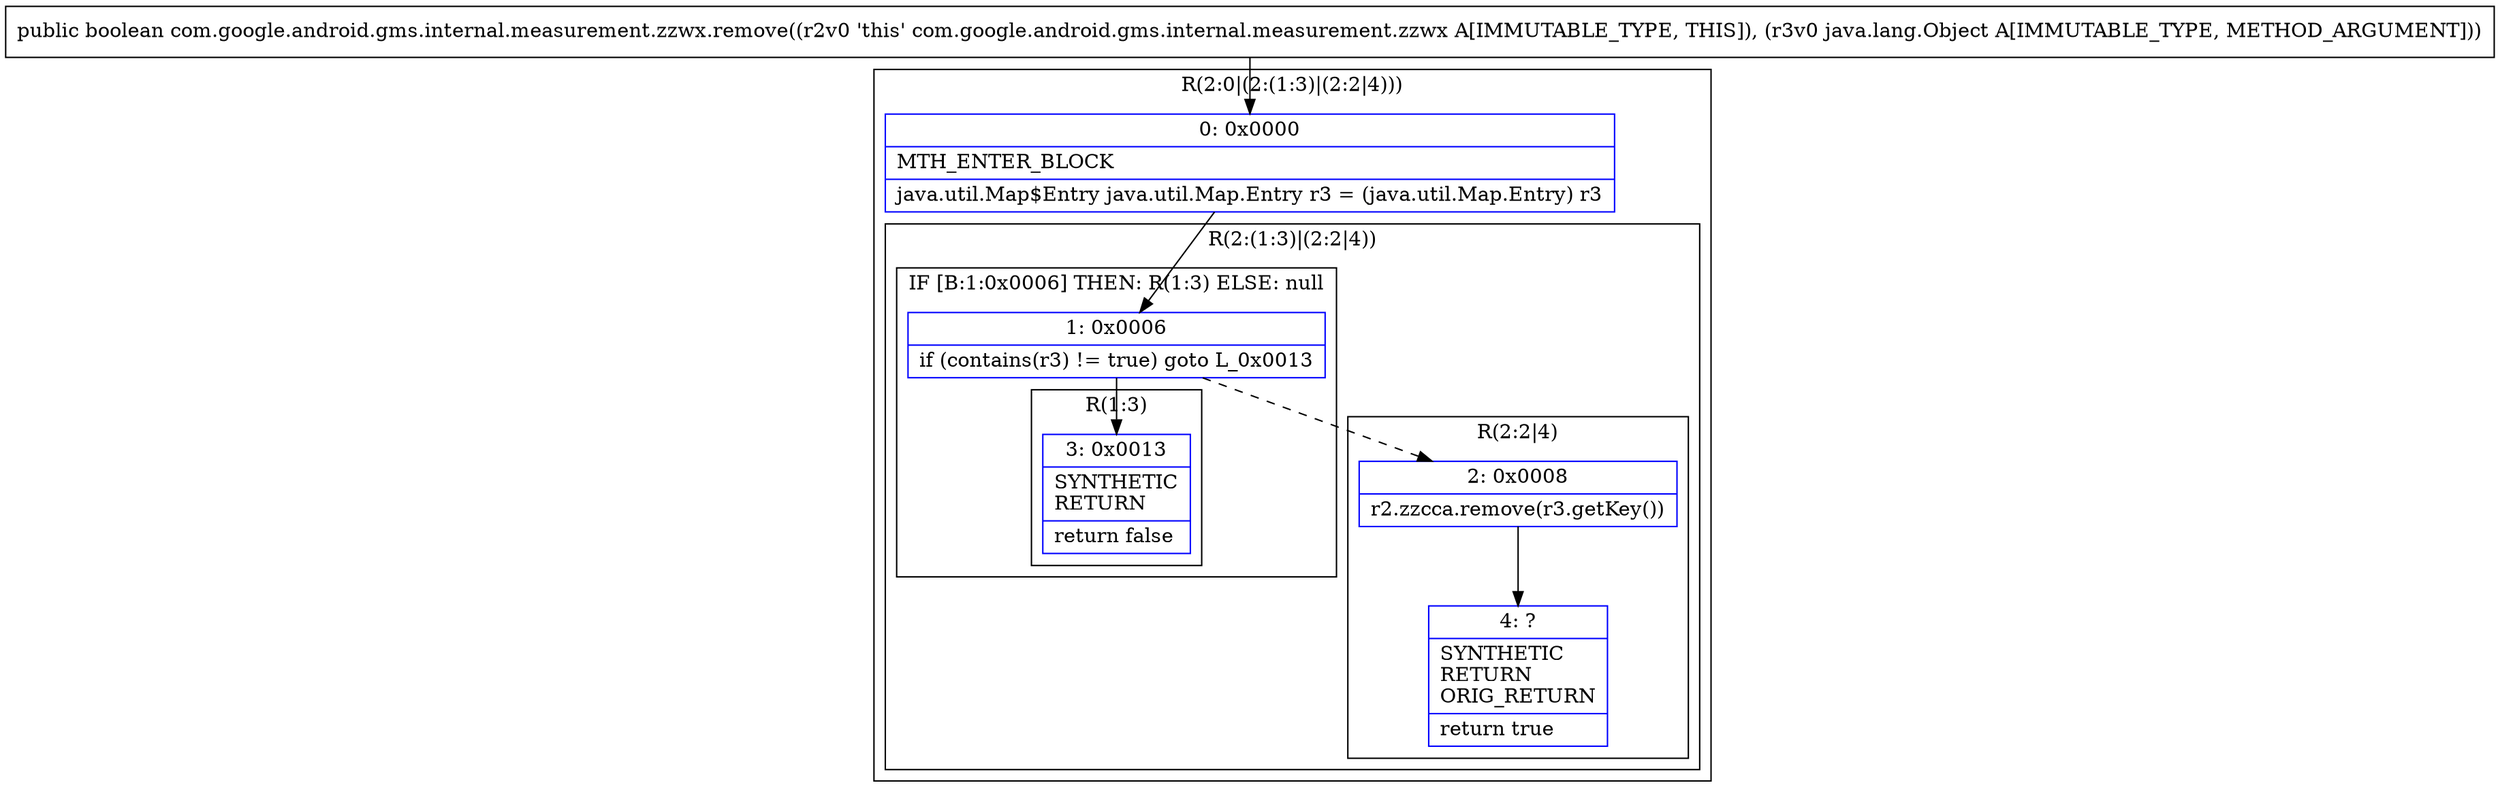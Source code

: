 digraph "CFG forcom.google.android.gms.internal.measurement.zzwx.remove(Ljava\/lang\/Object;)Z" {
subgraph cluster_Region_1440225749 {
label = "R(2:0|(2:(1:3)|(2:2|4)))";
node [shape=record,color=blue];
Node_0 [shape=record,label="{0\:\ 0x0000|MTH_ENTER_BLOCK\l|java.util.Map$Entry java.util.Map.Entry r3 = (java.util.Map.Entry) r3\l}"];
subgraph cluster_Region_8517922 {
label = "R(2:(1:3)|(2:2|4))";
node [shape=record,color=blue];
subgraph cluster_IfRegion_929623070 {
label = "IF [B:1:0x0006] THEN: R(1:3) ELSE: null";
node [shape=record,color=blue];
Node_1 [shape=record,label="{1\:\ 0x0006|if (contains(r3) != true) goto L_0x0013\l}"];
subgraph cluster_Region_1367196950 {
label = "R(1:3)";
node [shape=record,color=blue];
Node_3 [shape=record,label="{3\:\ 0x0013|SYNTHETIC\lRETURN\l|return false\l}"];
}
}
subgraph cluster_Region_340239819 {
label = "R(2:2|4)";
node [shape=record,color=blue];
Node_2 [shape=record,label="{2\:\ 0x0008|r2.zzcca.remove(r3.getKey())\l}"];
Node_4 [shape=record,label="{4\:\ ?|SYNTHETIC\lRETURN\lORIG_RETURN\l|return true\l}"];
}
}
}
MethodNode[shape=record,label="{public boolean com.google.android.gms.internal.measurement.zzwx.remove((r2v0 'this' com.google.android.gms.internal.measurement.zzwx A[IMMUTABLE_TYPE, THIS]), (r3v0 java.lang.Object A[IMMUTABLE_TYPE, METHOD_ARGUMENT])) }"];
MethodNode -> Node_0;
Node_0 -> Node_1;
Node_1 -> Node_2[style=dashed];
Node_1 -> Node_3;
Node_2 -> Node_4;
}


